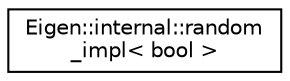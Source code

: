 digraph "Graphical Class Hierarchy"
{
  edge [fontname="Helvetica",fontsize="10",labelfontname="Helvetica",labelfontsize="10"];
  node [fontname="Helvetica",fontsize="10",shape=record];
  rankdir="LR";
  Node1 [label="Eigen::internal::random\l_impl\< bool \>",height=0.2,width=0.4,color="black", fillcolor="white", style="filled",URL="$struct_eigen_1_1internal_1_1random__impl_3_01bool_01_4.html"];
}
